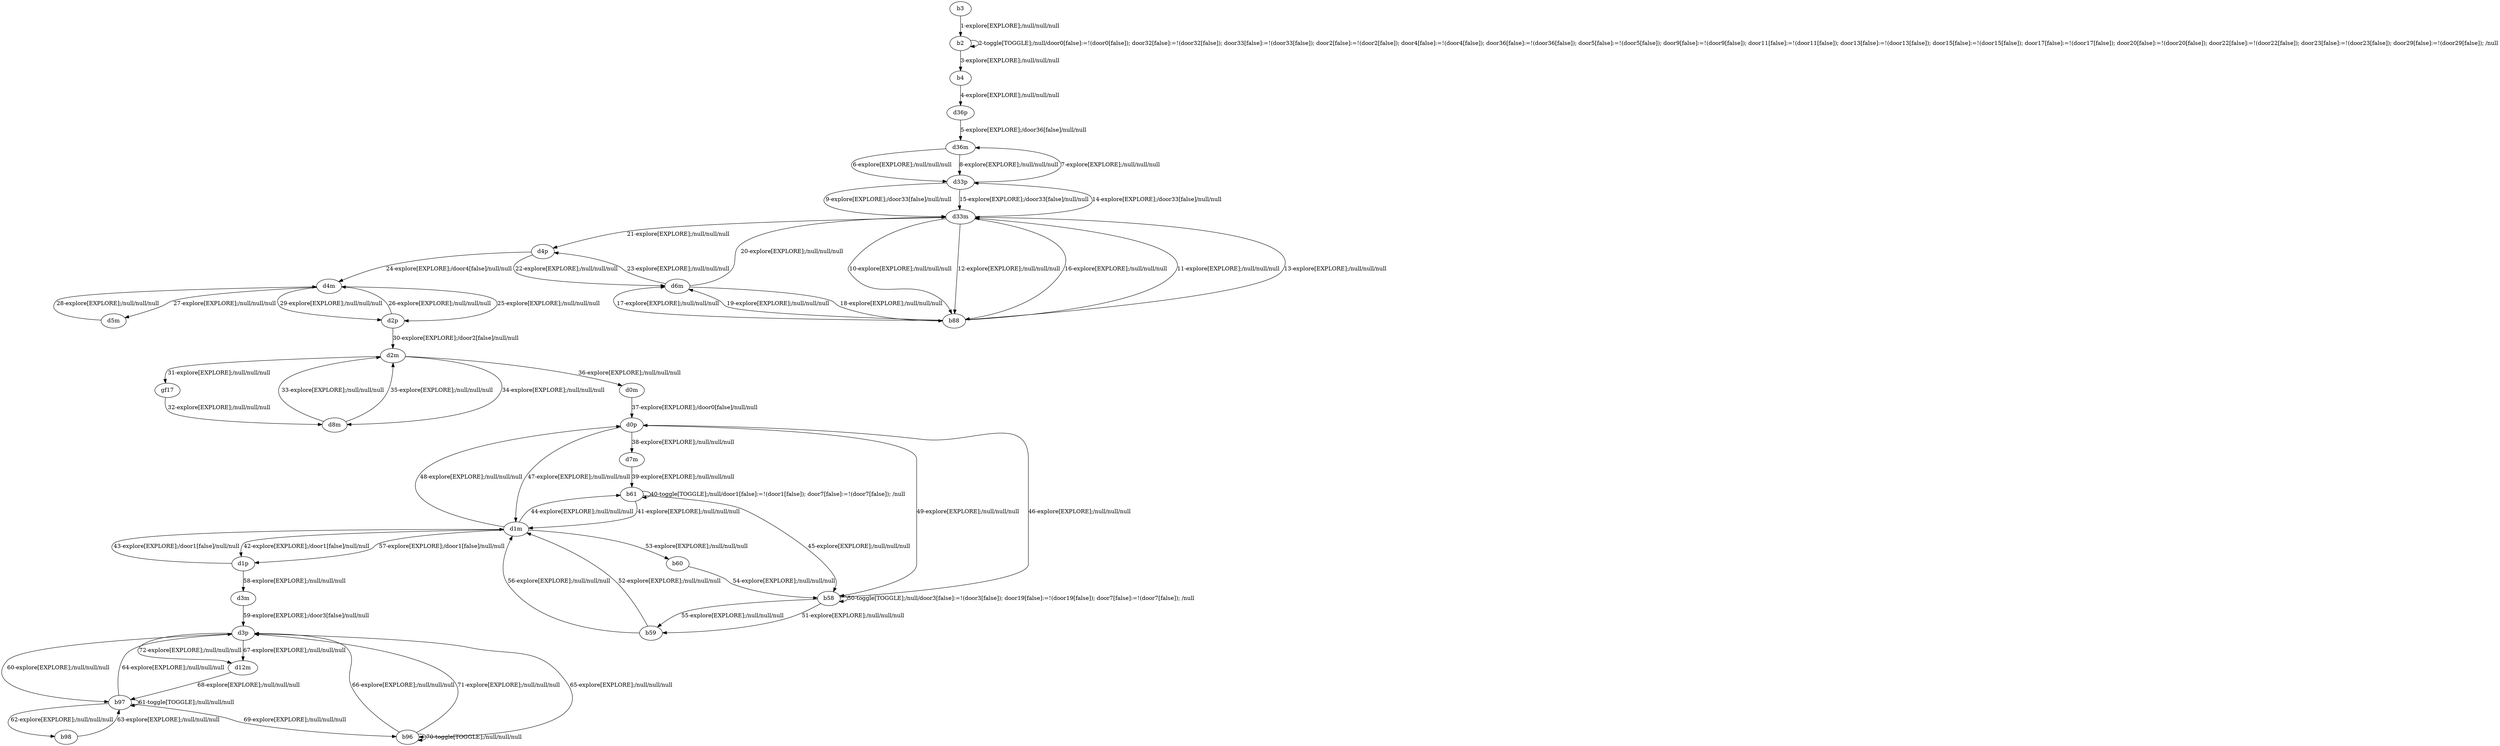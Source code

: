 # Total number of goals covered by this test: 19
# d1m --> b60
# d3p --> b96
# b98 --> b97
# b97 --> b98
# b96 --> b96
# b97 --> b97
# b58 --> b59
# b96 --> d3p
# d12m --> b97
# d3p --> d12m
# d3p --> b97
# d7m --> b61
# b58 --> d0p
# d1m --> d0p
# b97 --> b96
# d0p --> d7m
# d3m --> d3p
# b58 --> b58
# b97 --> d3p

digraph g {
"b3" -> "b2" [label = "1-explore[EXPLORE];/null/null/null"];
"b2" -> "b2" [label = "2-toggle[TOGGLE];/null/door0[false]:=!(door0[false]); door32[false]:=!(door32[false]); door33[false]:=!(door33[false]); door2[false]:=!(door2[false]); door4[false]:=!(door4[false]); door36[false]:=!(door36[false]); door5[false]:=!(door5[false]); door9[false]:=!(door9[false]); door11[false]:=!(door11[false]); door13[false]:=!(door13[false]); door15[false]:=!(door15[false]); door17[false]:=!(door17[false]); door20[false]:=!(door20[false]); door22[false]:=!(door22[false]); door23[false]:=!(door23[false]); door29[false]:=!(door29[false]); /null"];
"b2" -> "b4" [label = "3-explore[EXPLORE];/null/null/null"];
"b4" -> "d36p" [label = "4-explore[EXPLORE];/null/null/null"];
"d36p" -> "d36m" [label = "5-explore[EXPLORE];/door36[false]/null/null"];
"d36m" -> "d33p" [label = "6-explore[EXPLORE];/null/null/null"];
"d33p" -> "d36m" [label = "7-explore[EXPLORE];/null/null/null"];
"d36m" -> "d33p" [label = "8-explore[EXPLORE];/null/null/null"];
"d33p" -> "d33m" [label = "9-explore[EXPLORE];/door33[false]/null/null"];
"d33m" -> "b88" [label = "10-explore[EXPLORE];/null/null/null"];
"b88" -> "d33m" [label = "11-explore[EXPLORE];/null/null/null"];
"d33m" -> "b88" [label = "12-explore[EXPLORE];/null/null/null"];
"b88" -> "d33m" [label = "13-explore[EXPLORE];/null/null/null"];
"d33m" -> "d33p" [label = "14-explore[EXPLORE];/door33[false]/null/null"];
"d33p" -> "d33m" [label = "15-explore[EXPLORE];/door33[false]/null/null"];
"d33m" -> "b88" [label = "16-explore[EXPLORE];/null/null/null"];
"b88" -> "d6m" [label = "17-explore[EXPLORE];/null/null/null"];
"d6m" -> "b88" [label = "18-explore[EXPLORE];/null/null/null"];
"b88" -> "d6m" [label = "19-explore[EXPLORE];/null/null/null"];
"d6m" -> "d33m" [label = "20-explore[EXPLORE];/null/null/null"];
"d33m" -> "d4p" [label = "21-explore[EXPLORE];/null/null/null"];
"d4p" -> "d6m" [label = "22-explore[EXPLORE];/null/null/null"];
"d6m" -> "d4p" [label = "23-explore[EXPLORE];/null/null/null"];
"d4p" -> "d4m" [label = "24-explore[EXPLORE];/door4[false]/null/null"];
"d4m" -> "d2p" [label = "25-explore[EXPLORE];/null/null/null"];
"d2p" -> "d4m" [label = "26-explore[EXPLORE];/null/null/null"];
"d4m" -> "d5m" [label = "27-explore[EXPLORE];/null/null/null"];
"d5m" -> "d4m" [label = "28-explore[EXPLORE];/null/null/null"];
"d4m" -> "d2p" [label = "29-explore[EXPLORE];/null/null/null"];
"d2p" -> "d2m" [label = "30-explore[EXPLORE];/door2[false]/null/null"];
"d2m" -> "gf17" [label = "31-explore[EXPLORE];/null/null/null"];
"gf17" -> "d8m" [label = "32-explore[EXPLORE];/null/null/null"];
"d8m" -> "d2m" [label = "33-explore[EXPLORE];/null/null/null"];
"d2m" -> "d8m" [label = "34-explore[EXPLORE];/null/null/null"];
"d8m" -> "d2m" [label = "35-explore[EXPLORE];/null/null/null"];
"d2m" -> "d0m" [label = "36-explore[EXPLORE];/null/null/null"];
"d0m" -> "d0p" [label = "37-explore[EXPLORE];/door0[false]/null/null"];
"d0p" -> "d7m" [label = "38-explore[EXPLORE];/null/null/null"];
"d7m" -> "b61" [label = "39-explore[EXPLORE];/null/null/null"];
"b61" -> "b61" [label = "40-toggle[TOGGLE];/null/door1[false]:=!(door1[false]); door7[false]:=!(door7[false]); /null"];
"b61" -> "d1m" [label = "41-explore[EXPLORE];/null/null/null"];
"d1m" -> "d1p" [label = "42-explore[EXPLORE];/door1[false]/null/null"];
"d1p" -> "d1m" [label = "43-explore[EXPLORE];/door1[false]/null/null"];
"d1m" -> "b61" [label = "44-explore[EXPLORE];/null/null/null"];
"b61" -> "b58" [label = "45-explore[EXPLORE];/null/null/null"];
"b58" -> "d0p" [label = "46-explore[EXPLORE];/null/null/null"];
"d0p" -> "d1m" [label = "47-explore[EXPLORE];/null/null/null"];
"d1m" -> "d0p" [label = "48-explore[EXPLORE];/null/null/null"];
"d0p" -> "b58" [label = "49-explore[EXPLORE];/null/null/null"];
"b58" -> "b58" [label = "50-toggle[TOGGLE];/null/door3[false]:=!(door3[false]); door19[false]:=!(door19[false]); door7[false]:=!(door7[false]); /null"];
"b58" -> "b59" [label = "51-explore[EXPLORE];/null/null/null"];
"b59" -> "d1m" [label = "52-explore[EXPLORE];/null/null/null"];
"d1m" -> "b60" [label = "53-explore[EXPLORE];/null/null/null"];
"b60" -> "b58" [label = "54-explore[EXPLORE];/null/null/null"];
"b58" -> "b59" [label = "55-explore[EXPLORE];/null/null/null"];
"b59" -> "d1m" [label = "56-explore[EXPLORE];/null/null/null"];
"d1m" -> "d1p" [label = "57-explore[EXPLORE];/door1[false]/null/null"];
"d1p" -> "d3m" [label = "58-explore[EXPLORE];/null/null/null"];
"d3m" -> "d3p" [label = "59-explore[EXPLORE];/door3[false]/null/null"];
"d3p" -> "b97" [label = "60-explore[EXPLORE];/null/null/null"];
"b97" -> "b97" [label = "61-toggle[TOGGLE];/null/null/null"];
"b97" -> "b98" [label = "62-explore[EXPLORE];/null/null/null"];
"b98" -> "b97" [label = "63-explore[EXPLORE];/null/null/null"];
"b97" -> "d3p" [label = "64-explore[EXPLORE];/null/null/null"];
"d3p" -> "b96" [label = "65-explore[EXPLORE];/null/null/null"];
"b96" -> "d3p" [label = "66-explore[EXPLORE];/null/null/null"];
"d3p" -> "d12m" [label = "67-explore[EXPLORE];/null/null/null"];
"d12m" -> "b97" [label = "68-explore[EXPLORE];/null/null/null"];
"b97" -> "b96" [label = "69-explore[EXPLORE];/null/null/null"];
"b96" -> "b96" [label = "70-toggle[TOGGLE];/null/null/null"];
"b96" -> "d3p" [label = "71-explore[EXPLORE];/null/null/null"];
"d3p" -> "d12m" [label = "72-explore[EXPLORE];/null/null/null"];
}